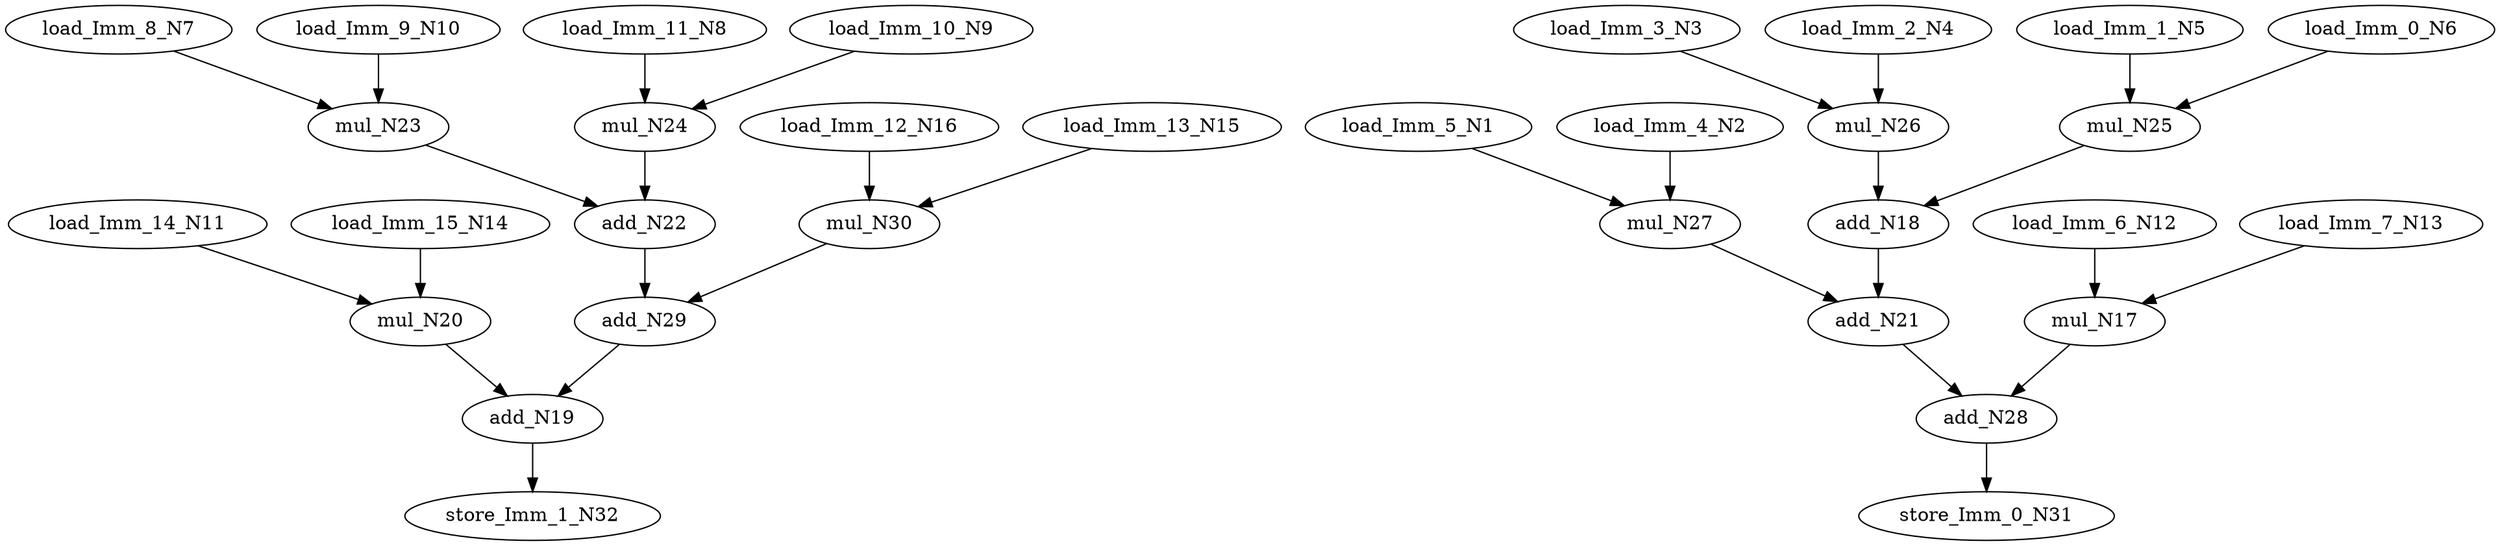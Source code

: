 digraph graphname {
N29 [color="black", ntype="operation", label="add_N29"];
N28 [color="black", ntype="operation", label="add_N28"];
N23 [color="black", ntype="operation", label="mul_N23"];
N22 [color="black", ntype="operation", label="add_N22"];
N21 [color="black", ntype="operation", label="add_N21"];
N20 [color="black", ntype="operation", label="mul_N20"];
N27 [color="black", ntype="operation", label="mul_N27"];
N26 [color="black", ntype="operation", label="mul_N26"];
N25 [color="black", ntype="operation", label="mul_N25"];
N24 [color="black", ntype="operation", label="mul_N24"];
N8 [color="black", ntype="operation", label="load_Imm_11_N8"];
N9 [color="black", ntype="operation", label="load_Imm_10_N9"];
N1 [color="black", ntype="operation", label="load_Imm_5_N1"];
N2 [color="black", ntype="operation", label="load_Imm_4_N2"];
N3 [color="black", ntype="operation", label="load_Imm_3_N3"];
N4 [color="black", ntype="operation", label="load_Imm_2_N4"];
N5 [color="black", ntype="operation", label="load_Imm_1_N5"];
N6 [color="black", ntype="operation", label="load_Imm_0_N6"];
N7 [color="black", ntype="operation", label="load_Imm_8_N7"];
N12 [color="black", ntype="operation", label="load_Imm_6_N12"];
N13 [color="black", ntype="operation", label="load_Imm_7_N13"];
N10 [color="black", ntype="operation", label="load_Imm_9_N10"];
N11 [color="black", ntype="operation", label="load_Imm_14_N11"];
N16 [color="black", ntype="operation", label="load_Imm_12_N16"];
N17 [color="black", ntype="operation", label="mul_N17"];
N14 [color="black", ntype="operation", label="load_Imm_15_N14"];
N15 [color="black", ntype="operation", label="load_Imm_13_N15"];
N18 [color="black", ntype="operation", label="add_N18"];
N19 [color="black", ntype="operation", label="add_N19"];
N30 [color="black", ntype="operation", label="mul_N30"];
N31 [color="black", ntype="operation", label="store_Imm_0_N31"];
N32 [color="black", ntype="operation", label="store_Imm_1_N32"];
N29 -> N19;
N28 -> N31;
N23 -> N22;
N22 -> N29;
N21 -> N28;
N20 -> N19;
N27 -> N21;
N26 -> N18;
N25 -> N18;
N24 -> N22;
N8 -> N24;
N9 -> N24;
N1 -> N27;
N2 -> N27;
N3 -> N26;
N4 -> N26;
N5 -> N25;
N6 -> N25;
N7 -> N23;
N12 -> N17;
N13 -> N17;
N10 -> N23;
N11 -> N20;
N16 -> N30;
N17 -> N28;
N14 -> N20;
N15 -> N30;
N18 -> N21;
N19 -> N32;
N30 -> N29;
}
